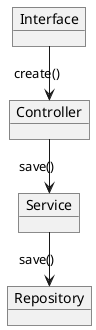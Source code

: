 @startuml
left to right direction

object Interface
object Controller
object Service
object Repository

Interface -> Controller : create()
Controller -> Service : save()
Service -right-> Repository : save()

@enduml
